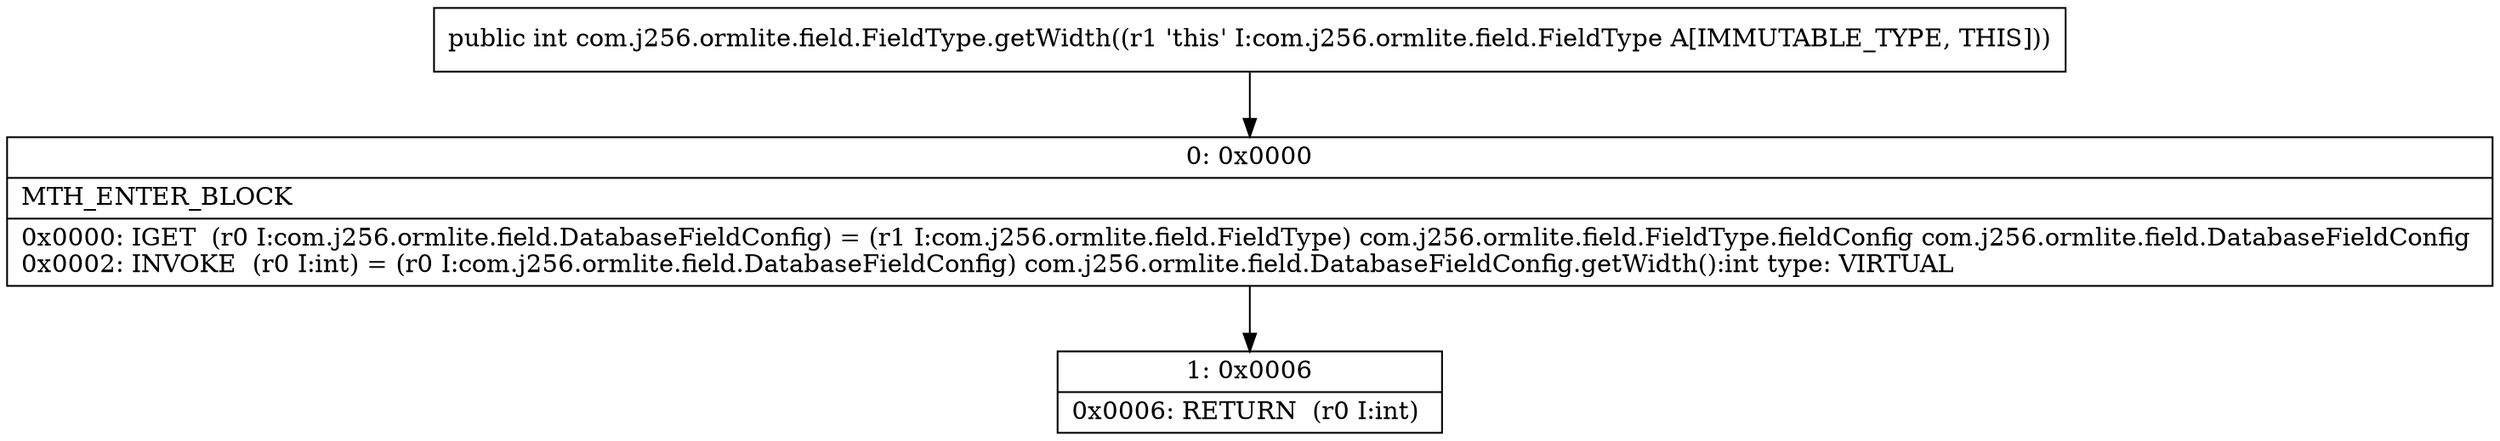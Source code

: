 digraph "CFG forcom.j256.ormlite.field.FieldType.getWidth()I" {
Node_0 [shape=record,label="{0\:\ 0x0000|MTH_ENTER_BLOCK\l|0x0000: IGET  (r0 I:com.j256.ormlite.field.DatabaseFieldConfig) = (r1 I:com.j256.ormlite.field.FieldType) com.j256.ormlite.field.FieldType.fieldConfig com.j256.ormlite.field.DatabaseFieldConfig \l0x0002: INVOKE  (r0 I:int) = (r0 I:com.j256.ormlite.field.DatabaseFieldConfig) com.j256.ormlite.field.DatabaseFieldConfig.getWidth():int type: VIRTUAL \l}"];
Node_1 [shape=record,label="{1\:\ 0x0006|0x0006: RETURN  (r0 I:int) \l}"];
MethodNode[shape=record,label="{public int com.j256.ormlite.field.FieldType.getWidth((r1 'this' I:com.j256.ormlite.field.FieldType A[IMMUTABLE_TYPE, THIS])) }"];
MethodNode -> Node_0;
Node_0 -> Node_1;
}

